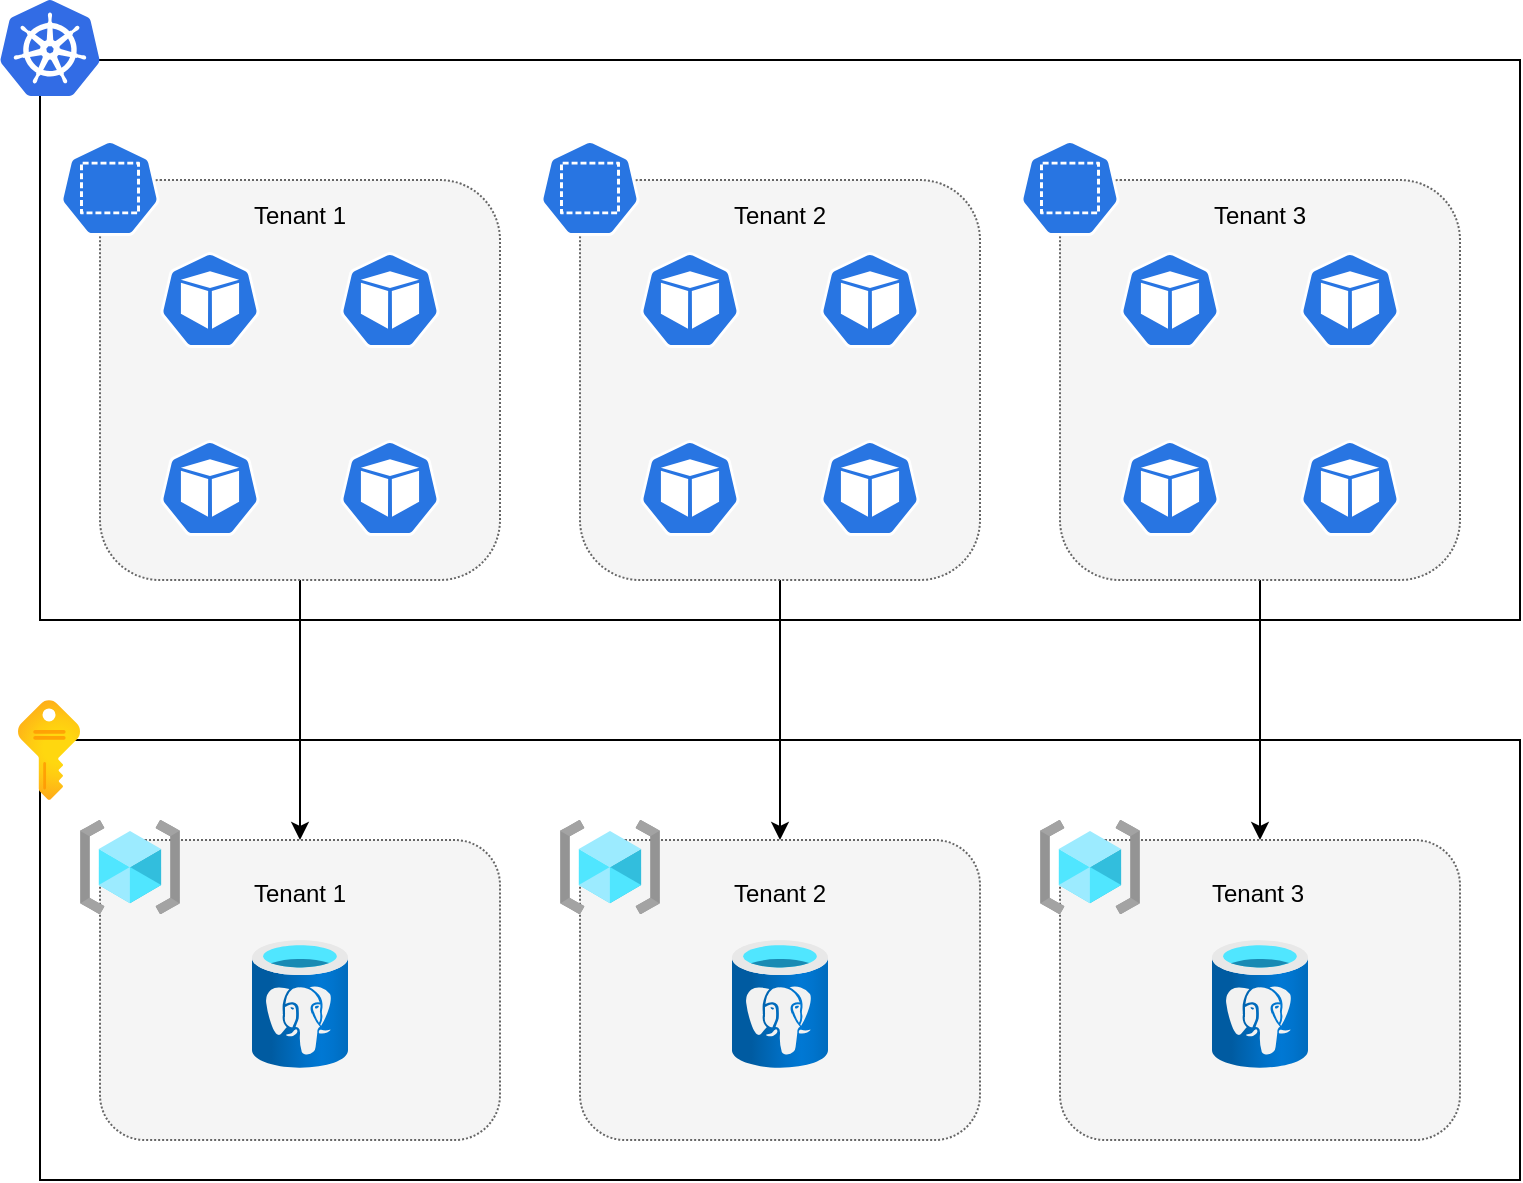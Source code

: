 <mxfile version="13.9.9" type="device"><diagram id="oofPTU4zmnS_jXHfnMJc" name="aks-rg"><mxGraphModel dx="2303" dy="1415" grid="1" gridSize="10" guides="1" tooltips="1" connect="1" arrows="1" fold="1" page="1" pageScale="1" pageWidth="3300" pageHeight="4681" math="0" shadow="0"><root><mxCell id="0"/><mxCell id="1" parent="0"/><mxCell id="qwQHZg6UlIkTA5wqfhZ8-30" value="" style="rounded=0;whiteSpace=wrap;html=1;" vertex="1" parent="1"><mxGeometry x="580" y="760" width="740" height="220" as="geometry"/></mxCell><mxCell id="qwQHZg6UlIkTA5wqfhZ8-33" value="" style="rounded=1;whiteSpace=wrap;html=1;fillColor=#f5f5f5;strokeColor=#666666;fontColor=#333333;dashed=1;dashPattern=1 1;" vertex="1" parent="1"><mxGeometry x="610" y="810" width="200" height="150" as="geometry"/></mxCell><mxCell id="qwQHZg6UlIkTA5wqfhZ8-3" value="" style="rounded=0;whiteSpace=wrap;html=1;" vertex="1" parent="1"><mxGeometry x="580" y="420" width="740" height="280" as="geometry"/></mxCell><mxCell id="qwQHZg6UlIkTA5wqfhZ8-36" style="edgeStyle=orthogonalEdgeStyle;rounded=0;orthogonalLoop=1;jettySize=auto;html=1;exitX=0.5;exitY=1;exitDx=0;exitDy=0;entryX=0.5;entryY=0;entryDx=0;entryDy=0;" edge="1" parent="1" source="qwQHZg6UlIkTA5wqfhZ8-1" target="qwQHZg6UlIkTA5wqfhZ8-33"><mxGeometry relative="1" as="geometry"/></mxCell><mxCell id="qwQHZg6UlIkTA5wqfhZ8-1" value="" style="rounded=1;whiteSpace=wrap;html=1;fillColor=#f5f5f5;strokeColor=#666666;fontColor=#333333;dashed=1;dashPattern=1 1;" vertex="1" parent="1"><mxGeometry x="610" y="480" width="200" height="200" as="geometry"/></mxCell><mxCell id="qwQHZg6UlIkTA5wqfhZ8-4" value="" style="aspect=fixed;html=1;points=[];align=center;image;fontSize=12;image=img/lib/mscae/Kubernetes.svg;" vertex="1" parent="1"><mxGeometry x="560" y="390" width="50" height="48" as="geometry"/></mxCell><mxCell id="qwQHZg6UlIkTA5wqfhZ8-8" value="" style="html=1;dashed=0;whitespace=wrap;fillColor=#2875E2;strokeColor=#ffffff;points=[[0.005,0.63,0],[0.1,0.2,0],[0.9,0.2,0],[0.5,0,0],[0.995,0.63,0],[0.72,0.99,0],[0.5,1,0],[0.28,0.99,0]];shape=mxgraph.kubernetes.icon;prIcon=pod" vertex="1" parent="1"><mxGeometry x="640" y="516" width="50" height="48" as="geometry"/></mxCell><mxCell id="qwQHZg6UlIkTA5wqfhZ8-10" value="" style="html=1;dashed=0;whitespace=wrap;fillColor=#2875E2;strokeColor=#ffffff;points=[[0.005,0.63,0],[0.1,0.2,0],[0.9,0.2,0],[0.5,0,0],[0.995,0.63,0],[0.72,0.99,0],[0.5,1,0],[0.28,0.99,0]];shape=mxgraph.kubernetes.icon;prIcon=pod" vertex="1" parent="1"><mxGeometry x="730" y="516" width="50" height="48" as="geometry"/></mxCell><mxCell id="qwQHZg6UlIkTA5wqfhZ8-11" value="" style="html=1;dashed=0;whitespace=wrap;fillColor=#2875E2;strokeColor=#ffffff;points=[[0.005,0.63,0],[0.1,0.2,0],[0.9,0.2,0],[0.5,0,0],[0.995,0.63,0],[0.72,0.99,0],[0.5,1,0],[0.28,0.99,0]];shape=mxgraph.kubernetes.icon;prIcon=pod" vertex="1" parent="1"><mxGeometry x="640" y="610" width="50" height="48" as="geometry"/></mxCell><mxCell id="qwQHZg6UlIkTA5wqfhZ8-12" value="" style="html=1;dashed=0;whitespace=wrap;fillColor=#2875E2;strokeColor=#ffffff;points=[[0.005,0.63,0],[0.1,0.2,0],[0.9,0.2,0],[0.5,0,0],[0.995,0.63,0],[0.72,0.99,0],[0.5,1,0],[0.28,0.99,0]];shape=mxgraph.kubernetes.icon;prIcon=pod" vertex="1" parent="1"><mxGeometry x="730" y="610" width="50" height="48" as="geometry"/></mxCell><mxCell id="qwQHZg6UlIkTA5wqfhZ8-14" value="" style="html=1;dashed=0;whitespace=wrap;fillColor=#2875E2;strokeColor=#ffffff;points=[[0.005,0.63,0],[0.1,0.2,0],[0.9,0.2,0],[0.5,0,0],[0.995,0.63,0],[0.72,0.99,0],[0.5,1,0],[0.28,0.99,0]];shape=mxgraph.kubernetes.icon;prIcon=ns" vertex="1" parent="1"><mxGeometry x="590" y="460" width="50" height="48" as="geometry"/></mxCell><mxCell id="qwQHZg6UlIkTA5wqfhZ8-15" value="Tenant 1" style="text;html=1;strokeColor=none;fillColor=none;align=center;verticalAlign=middle;whiteSpace=wrap;rounded=0;" vertex="1" parent="1"><mxGeometry x="685" y="488" width="50" height="20" as="geometry"/></mxCell><mxCell id="qwQHZg6UlIkTA5wqfhZ8-46" style="edgeStyle=orthogonalEdgeStyle;rounded=0;orthogonalLoop=1;jettySize=auto;html=1;exitX=0.5;exitY=1;exitDx=0;exitDy=0;entryX=0.5;entryY=0;entryDx=0;entryDy=0;" edge="1" parent="1" source="qwQHZg6UlIkTA5wqfhZ8-16" target="qwQHZg6UlIkTA5wqfhZ8-38"><mxGeometry relative="1" as="geometry"/></mxCell><mxCell id="qwQHZg6UlIkTA5wqfhZ8-16" value="" style="rounded=1;whiteSpace=wrap;html=1;fillColor=#f5f5f5;strokeColor=#666666;fontColor=#333333;dashed=1;dashPattern=1 1;" vertex="1" parent="1"><mxGeometry x="850" y="480" width="200" height="200" as="geometry"/></mxCell><mxCell id="qwQHZg6UlIkTA5wqfhZ8-17" value="" style="html=1;dashed=0;whitespace=wrap;fillColor=#2875E2;strokeColor=#ffffff;points=[[0.005,0.63,0],[0.1,0.2,0],[0.9,0.2,0],[0.5,0,0],[0.995,0.63,0],[0.72,0.99,0],[0.5,1,0],[0.28,0.99,0]];shape=mxgraph.kubernetes.icon;prIcon=pod" vertex="1" parent="1"><mxGeometry x="880" y="516" width="50" height="48" as="geometry"/></mxCell><mxCell id="qwQHZg6UlIkTA5wqfhZ8-18" value="" style="html=1;dashed=0;whitespace=wrap;fillColor=#2875E2;strokeColor=#ffffff;points=[[0.005,0.63,0],[0.1,0.2,0],[0.9,0.2,0],[0.5,0,0],[0.995,0.63,0],[0.72,0.99,0],[0.5,1,0],[0.28,0.99,0]];shape=mxgraph.kubernetes.icon;prIcon=pod" vertex="1" parent="1"><mxGeometry x="970" y="516" width="50" height="48" as="geometry"/></mxCell><mxCell id="qwQHZg6UlIkTA5wqfhZ8-19" value="" style="html=1;dashed=0;whitespace=wrap;fillColor=#2875E2;strokeColor=#ffffff;points=[[0.005,0.63,0],[0.1,0.2,0],[0.9,0.2,0],[0.5,0,0],[0.995,0.63,0],[0.72,0.99,0],[0.5,1,0],[0.28,0.99,0]];shape=mxgraph.kubernetes.icon;prIcon=pod" vertex="1" parent="1"><mxGeometry x="880" y="610" width="50" height="48" as="geometry"/></mxCell><mxCell id="qwQHZg6UlIkTA5wqfhZ8-20" value="" style="html=1;dashed=0;whitespace=wrap;fillColor=#2875E2;strokeColor=#ffffff;points=[[0.005,0.63,0],[0.1,0.2,0],[0.9,0.2,0],[0.5,0,0],[0.995,0.63,0],[0.72,0.99,0],[0.5,1,0],[0.28,0.99,0]];shape=mxgraph.kubernetes.icon;prIcon=pod" vertex="1" parent="1"><mxGeometry x="970" y="610" width="50" height="48" as="geometry"/></mxCell><mxCell id="qwQHZg6UlIkTA5wqfhZ8-21" value="" style="html=1;dashed=0;whitespace=wrap;fillColor=#2875E2;strokeColor=#ffffff;points=[[0.005,0.63,0],[0.1,0.2,0],[0.9,0.2,0],[0.5,0,0],[0.995,0.63,0],[0.72,0.99,0],[0.5,1,0],[0.28,0.99,0]];shape=mxgraph.kubernetes.icon;prIcon=ns" vertex="1" parent="1"><mxGeometry x="830" y="460" width="50" height="48" as="geometry"/></mxCell><mxCell id="qwQHZg6UlIkTA5wqfhZ8-22" value="Tenant 2" style="text;html=1;strokeColor=none;fillColor=none;align=center;verticalAlign=middle;whiteSpace=wrap;rounded=0;" vertex="1" parent="1"><mxGeometry x="925" y="488" width="50" height="20" as="geometry"/></mxCell><mxCell id="qwQHZg6UlIkTA5wqfhZ8-47" style="edgeStyle=orthogonalEdgeStyle;rounded=0;orthogonalLoop=1;jettySize=auto;html=1;exitX=0.5;exitY=1;exitDx=0;exitDy=0;entryX=0.5;entryY=0;entryDx=0;entryDy=0;" edge="1" parent="1" source="qwQHZg6UlIkTA5wqfhZ8-23" target="qwQHZg6UlIkTA5wqfhZ8-42"><mxGeometry relative="1" as="geometry"/></mxCell><mxCell id="qwQHZg6UlIkTA5wqfhZ8-23" value="" style="rounded=1;whiteSpace=wrap;html=1;fillColor=#f5f5f5;strokeColor=#666666;fontColor=#333333;dashed=1;dashPattern=1 1;" vertex="1" parent="1"><mxGeometry x="1090" y="480" width="200" height="200" as="geometry"/></mxCell><mxCell id="qwQHZg6UlIkTA5wqfhZ8-24" value="" style="html=1;dashed=0;whitespace=wrap;fillColor=#2875E2;strokeColor=#ffffff;points=[[0.005,0.63,0],[0.1,0.2,0],[0.9,0.2,0],[0.5,0,0],[0.995,0.63,0],[0.72,0.99,0],[0.5,1,0],[0.28,0.99,0]];shape=mxgraph.kubernetes.icon;prIcon=pod" vertex="1" parent="1"><mxGeometry x="1120" y="516" width="50" height="48" as="geometry"/></mxCell><mxCell id="qwQHZg6UlIkTA5wqfhZ8-25" value="" style="html=1;dashed=0;whitespace=wrap;fillColor=#2875E2;strokeColor=#ffffff;points=[[0.005,0.63,0],[0.1,0.2,0],[0.9,0.2,0],[0.5,0,0],[0.995,0.63,0],[0.72,0.99,0],[0.5,1,0],[0.28,0.99,0]];shape=mxgraph.kubernetes.icon;prIcon=pod" vertex="1" parent="1"><mxGeometry x="1210" y="516" width="50" height="48" as="geometry"/></mxCell><mxCell id="qwQHZg6UlIkTA5wqfhZ8-26" value="" style="html=1;dashed=0;whitespace=wrap;fillColor=#2875E2;strokeColor=#ffffff;points=[[0.005,0.63,0],[0.1,0.2,0],[0.9,0.2,0],[0.5,0,0],[0.995,0.63,0],[0.72,0.99,0],[0.5,1,0],[0.28,0.99,0]];shape=mxgraph.kubernetes.icon;prIcon=pod" vertex="1" parent="1"><mxGeometry x="1120" y="610" width="50" height="48" as="geometry"/></mxCell><mxCell id="qwQHZg6UlIkTA5wqfhZ8-27" value="" style="html=1;dashed=0;whitespace=wrap;fillColor=#2875E2;strokeColor=#ffffff;points=[[0.005,0.63,0],[0.1,0.2,0],[0.9,0.2,0],[0.5,0,0],[0.995,0.63,0],[0.72,0.99,0],[0.5,1,0],[0.28,0.99,0]];shape=mxgraph.kubernetes.icon;prIcon=pod" vertex="1" parent="1"><mxGeometry x="1210" y="610" width="50" height="48" as="geometry"/></mxCell><mxCell id="qwQHZg6UlIkTA5wqfhZ8-28" value="" style="html=1;dashed=0;whitespace=wrap;fillColor=#2875E2;strokeColor=#ffffff;points=[[0.005,0.63,0],[0.1,0.2,0],[0.9,0.2,0],[0.5,0,0],[0.995,0.63,0],[0.72,0.99,0],[0.5,1,0],[0.28,0.99,0]];shape=mxgraph.kubernetes.icon;prIcon=ns" vertex="1" parent="1"><mxGeometry x="1070" y="460" width="50" height="48" as="geometry"/></mxCell><mxCell id="qwQHZg6UlIkTA5wqfhZ8-29" value="Tenant 3" style="text;html=1;strokeColor=none;fillColor=none;align=center;verticalAlign=middle;whiteSpace=wrap;rounded=0;" vertex="1" parent="1"><mxGeometry x="1165" y="488" width="50" height="20" as="geometry"/></mxCell><mxCell id="qwQHZg6UlIkTA5wqfhZ8-31" value="" style="aspect=fixed;html=1;points=[];align=center;image;fontSize=12;image=img/lib/azure2/general/Resource_Groups.svg;" vertex="1" parent="1"><mxGeometry x="600" y="800" width="50" height="47.06" as="geometry"/></mxCell><mxCell id="qwQHZg6UlIkTA5wqfhZ8-32" value="" style="aspect=fixed;html=1;points=[];align=center;image;fontSize=12;image=img/lib/azure2/general/Subscriptions.svg;" vertex="1" parent="1"><mxGeometry x="569.01" y="740" width="30.99" height="50" as="geometry"/></mxCell><mxCell id="qwQHZg6UlIkTA5wqfhZ8-34" value="" style="aspect=fixed;html=1;points=[];align=center;image;fontSize=12;image=img/lib/azure2/databases/Azure_Database_PostgreSQL_Server.svg;" vertex="1" parent="1"><mxGeometry x="686" y="860" width="48" height="64" as="geometry"/></mxCell><mxCell id="qwQHZg6UlIkTA5wqfhZ8-37" value="Tenant 1" style="text;html=1;strokeColor=none;fillColor=none;align=center;verticalAlign=middle;whiteSpace=wrap;rounded=0;" vertex="1" parent="1"><mxGeometry x="685" y="827.06" width="50" height="20" as="geometry"/></mxCell><mxCell id="qwQHZg6UlIkTA5wqfhZ8-38" value="" style="rounded=1;whiteSpace=wrap;html=1;fillColor=#f5f5f5;strokeColor=#666666;fontColor=#333333;dashed=1;dashPattern=1 1;" vertex="1" parent="1"><mxGeometry x="850" y="810" width="200" height="150" as="geometry"/></mxCell><mxCell id="qwQHZg6UlIkTA5wqfhZ8-39" value="" style="aspect=fixed;html=1;points=[];align=center;image;fontSize=12;image=img/lib/azure2/general/Resource_Groups.svg;" vertex="1" parent="1"><mxGeometry x="840" y="800" width="50" height="47.06" as="geometry"/></mxCell><mxCell id="qwQHZg6UlIkTA5wqfhZ8-40" value="" style="aspect=fixed;html=1;points=[];align=center;image;fontSize=12;image=img/lib/azure2/databases/Azure_Database_PostgreSQL_Server.svg;" vertex="1" parent="1"><mxGeometry x="926" y="860" width="48" height="64" as="geometry"/></mxCell><mxCell id="qwQHZg6UlIkTA5wqfhZ8-41" value="Tenant 2" style="text;html=1;strokeColor=none;fillColor=none;align=center;verticalAlign=middle;whiteSpace=wrap;rounded=0;" vertex="1" parent="1"><mxGeometry x="925" y="827.06" width="50" height="20" as="geometry"/></mxCell><mxCell id="qwQHZg6UlIkTA5wqfhZ8-42" value="" style="rounded=1;whiteSpace=wrap;html=1;fillColor=#f5f5f5;strokeColor=#666666;fontColor=#333333;dashed=1;dashPattern=1 1;" vertex="1" parent="1"><mxGeometry x="1090" y="810" width="200" height="150" as="geometry"/></mxCell><mxCell id="qwQHZg6UlIkTA5wqfhZ8-43" value="" style="aspect=fixed;html=1;points=[];align=center;image;fontSize=12;image=img/lib/azure2/general/Resource_Groups.svg;" vertex="1" parent="1"><mxGeometry x="1080" y="800" width="50" height="47.06" as="geometry"/></mxCell><mxCell id="qwQHZg6UlIkTA5wqfhZ8-44" value="" style="aspect=fixed;html=1;points=[];align=center;image;fontSize=12;image=img/lib/azure2/databases/Azure_Database_PostgreSQL_Server.svg;" vertex="1" parent="1"><mxGeometry x="1166" y="860" width="48" height="64" as="geometry"/></mxCell><mxCell id="qwQHZg6UlIkTA5wqfhZ8-45" value="Tenant 3" style="text;html=1;strokeColor=none;fillColor=none;align=center;verticalAlign=middle;whiteSpace=wrap;rounded=0;" vertex="1" parent="1"><mxGeometry x="1164" y="827.06" width="50" height="20" as="geometry"/></mxCell></root></mxGraphModel></diagram></mxfile>